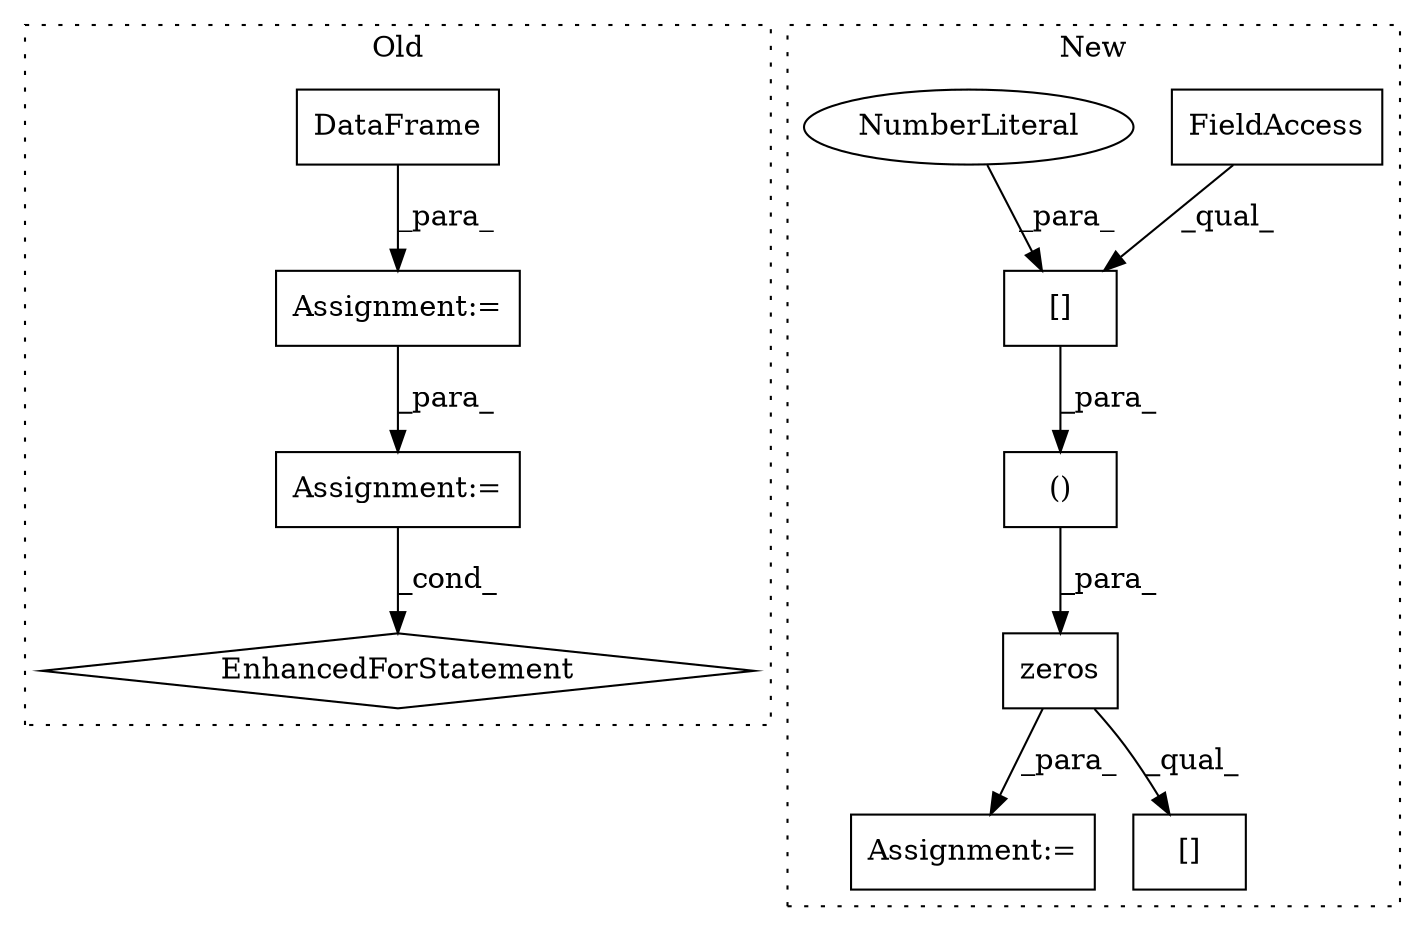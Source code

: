 digraph G {
subgraph cluster0 {
1 [label="DataFrame" a="32" s="1352,1378" l="10,1" shape="box"];
4 [label="Assignment:=" a="7" s="1659,1761" l="53,2" shape="box"];
5 [label="Assignment:=" a="7" s="1344" l="1" shape="box"];
7 [label="EnhancedForStatement" a="70" s="1659,1761" l="53,2" shape="diamond"];
label = "Old";
style="dotted";
}
subgraph cluster1 {
2 [label="zeros" a="32" s="1382,1442" l="11,2" shape="box"];
3 [label="Assignment:=" a="7" s="1709" l="1" shape="box"];
6 [label="()" a="106" s="1393" l="49" shape="box"];
8 [label="[]" a="2" s="1417,1441" l="23,1" shape="box"];
9 [label="FieldAccess" a="22" s="1417" l="16" shape="box"];
10 [label="NumberLiteral" a="34" s="1440" l="1" shape="ellipse"];
11 [label="[]" a="2" s="1775,1787" l="11,1" shape="box"];
label = "New";
style="dotted";
}
1 -> 5 [label="_para_"];
2 -> 3 [label="_para_"];
2 -> 11 [label="_qual_"];
4 -> 7 [label="_cond_"];
5 -> 4 [label="_para_"];
6 -> 2 [label="_para_"];
8 -> 6 [label="_para_"];
9 -> 8 [label="_qual_"];
10 -> 8 [label="_para_"];
}